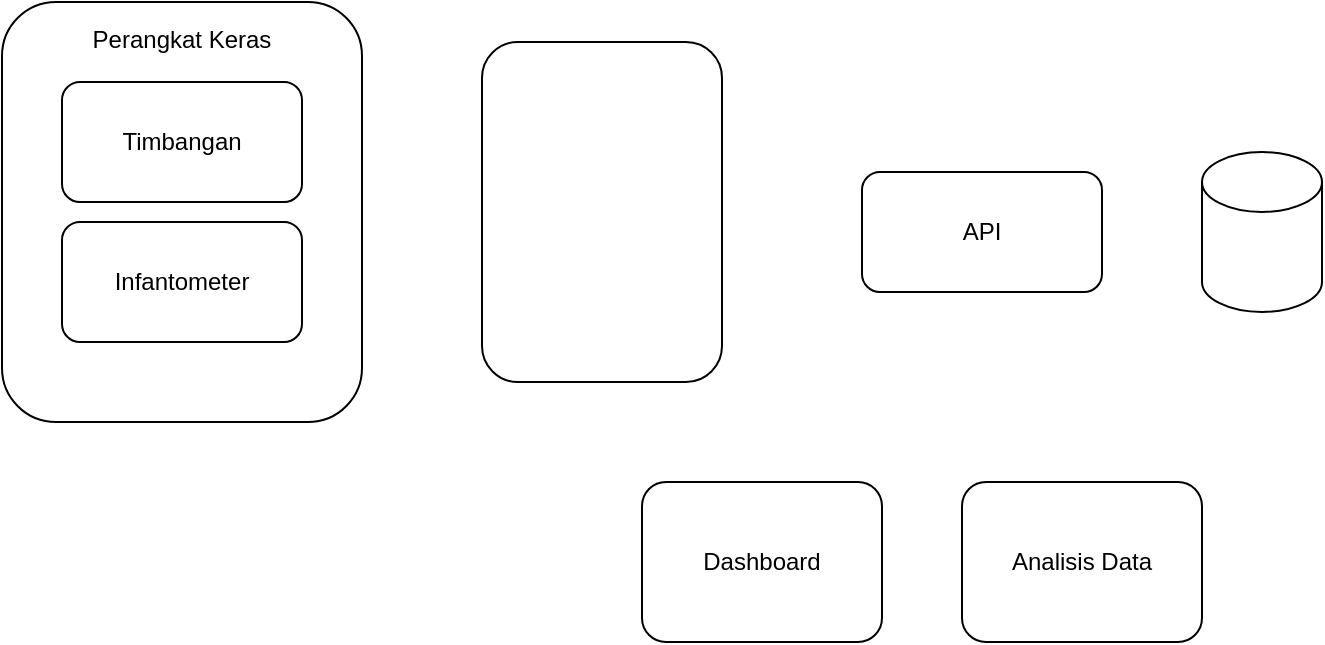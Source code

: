 <mxfile version="28.0.4">
  <diagram name="Halaman-1" id="E5cZMdCsvft8JGnmLrMt">
    <mxGraphModel dx="1426" dy="777" grid="1" gridSize="10" guides="1" tooltips="1" connect="1" arrows="1" fold="1" page="1" pageScale="1" pageWidth="827" pageHeight="1169" math="0" shadow="0">
      <root>
        <mxCell id="0" />
        <mxCell id="1" parent="0" />
        <mxCell id="cpOwk4J3I_vRe1UihK4Q-1" value="Perangkat Keras&lt;div&gt;&lt;br&gt;&lt;/div&gt;&lt;div&gt;&lt;br&gt;&lt;/div&gt;&lt;div&gt;&lt;br&gt;&lt;/div&gt;&lt;div&gt;&lt;br&gt;&lt;/div&gt;&lt;div&gt;&lt;br&gt;&lt;/div&gt;&lt;div&gt;&lt;br&gt;&lt;/div&gt;&lt;div&gt;&lt;br&gt;&lt;/div&gt;&lt;div&gt;&lt;br&gt;&lt;/div&gt;&lt;div&gt;&lt;br&gt;&lt;/div&gt;&lt;div&gt;&lt;br&gt;&lt;/div&gt;&lt;div&gt;&lt;br&gt;&lt;/div&gt;&lt;div&gt;&lt;br&gt;&lt;/div&gt;" style="rounded=1;whiteSpace=wrap;html=1;" parent="1" vertex="1">
          <mxGeometry x="20" y="220" width="180" height="210" as="geometry" />
        </mxCell>
        <mxCell id="cpOwk4J3I_vRe1UihK4Q-2" value="Timbangan" style="rounded=1;whiteSpace=wrap;html=1;" parent="1" vertex="1">
          <mxGeometry x="50" y="260" width="120" height="60" as="geometry" />
        </mxCell>
        <mxCell id="cpOwk4J3I_vRe1UihK4Q-3" value="Infantometer" style="rounded=1;whiteSpace=wrap;html=1;" parent="1" vertex="1">
          <mxGeometry x="50" y="330" width="120" height="60" as="geometry" />
        </mxCell>
        <mxCell id="Uf99ch3WYMbC0wWUNkMv-1" value="" style="rounded=1;whiteSpace=wrap;html=1;" vertex="1" parent="1">
          <mxGeometry x="260" y="240" width="120" height="170" as="geometry" />
        </mxCell>
        <mxCell id="Uf99ch3WYMbC0wWUNkMv-2" value="API" style="rounded=1;whiteSpace=wrap;html=1;" vertex="1" parent="1">
          <mxGeometry x="450" y="305" width="120" height="60" as="geometry" />
        </mxCell>
        <mxCell id="Uf99ch3WYMbC0wWUNkMv-3" value="" style="shape=cylinder3;whiteSpace=wrap;html=1;boundedLbl=1;backgroundOutline=1;size=15;" vertex="1" parent="1">
          <mxGeometry x="620" y="295" width="60" height="80" as="geometry" />
        </mxCell>
        <mxCell id="Uf99ch3WYMbC0wWUNkMv-4" value="Analisis Data" style="rounded=1;whiteSpace=wrap;html=1;" vertex="1" parent="1">
          <mxGeometry x="500" y="460" width="120" height="80" as="geometry" />
        </mxCell>
        <mxCell id="Uf99ch3WYMbC0wWUNkMv-6" value="Dashboard" style="rounded=1;whiteSpace=wrap;html=1;" vertex="1" parent="1">
          <mxGeometry x="340" y="460" width="120" height="80" as="geometry" />
        </mxCell>
      </root>
    </mxGraphModel>
  </diagram>
</mxfile>
